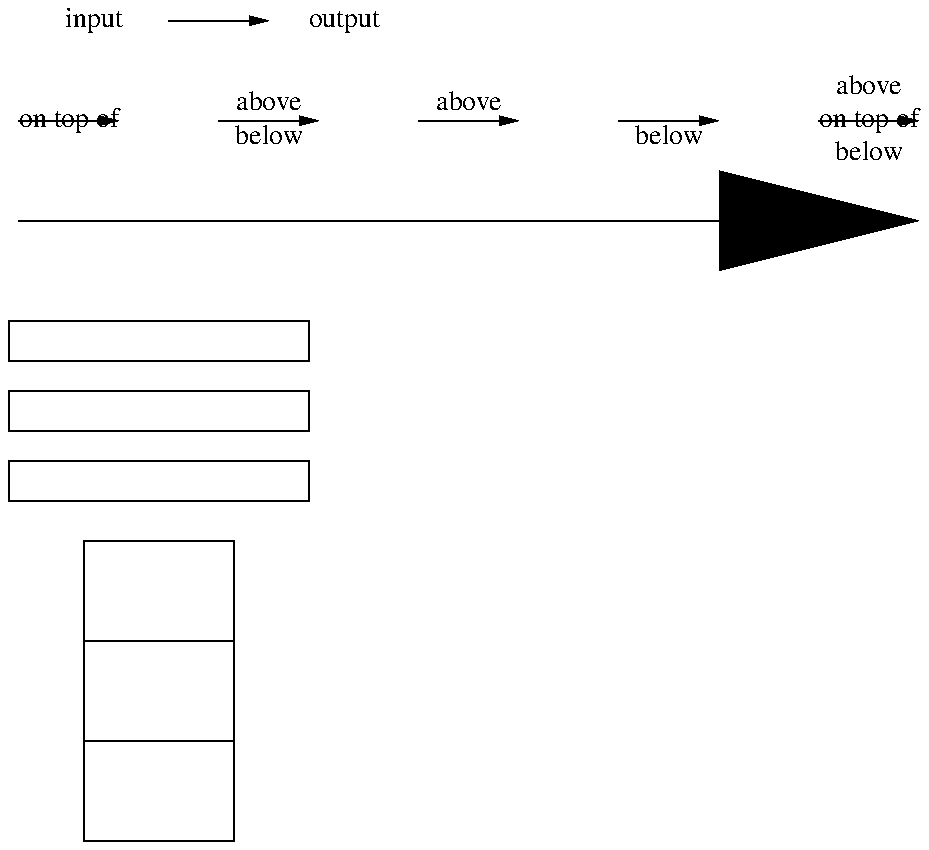 .PS

box invis "input"; arrow; box invis "output"

move left 2 down 0.5; right

arrow "on top of"; move
arrow "above" "below"; move
arrow "above" above; move
arrow "below" below; move
arrow "above" "on top of" "below"; move

move left 5 down 0.5; right

arrow width .5 height 1 4.5

move left 3.8 down 0.5; right

down; box ht 0.2 wid 1.5; move down 0.15; box same; move same; box same

move down 0.2

box; box; box

.PE
